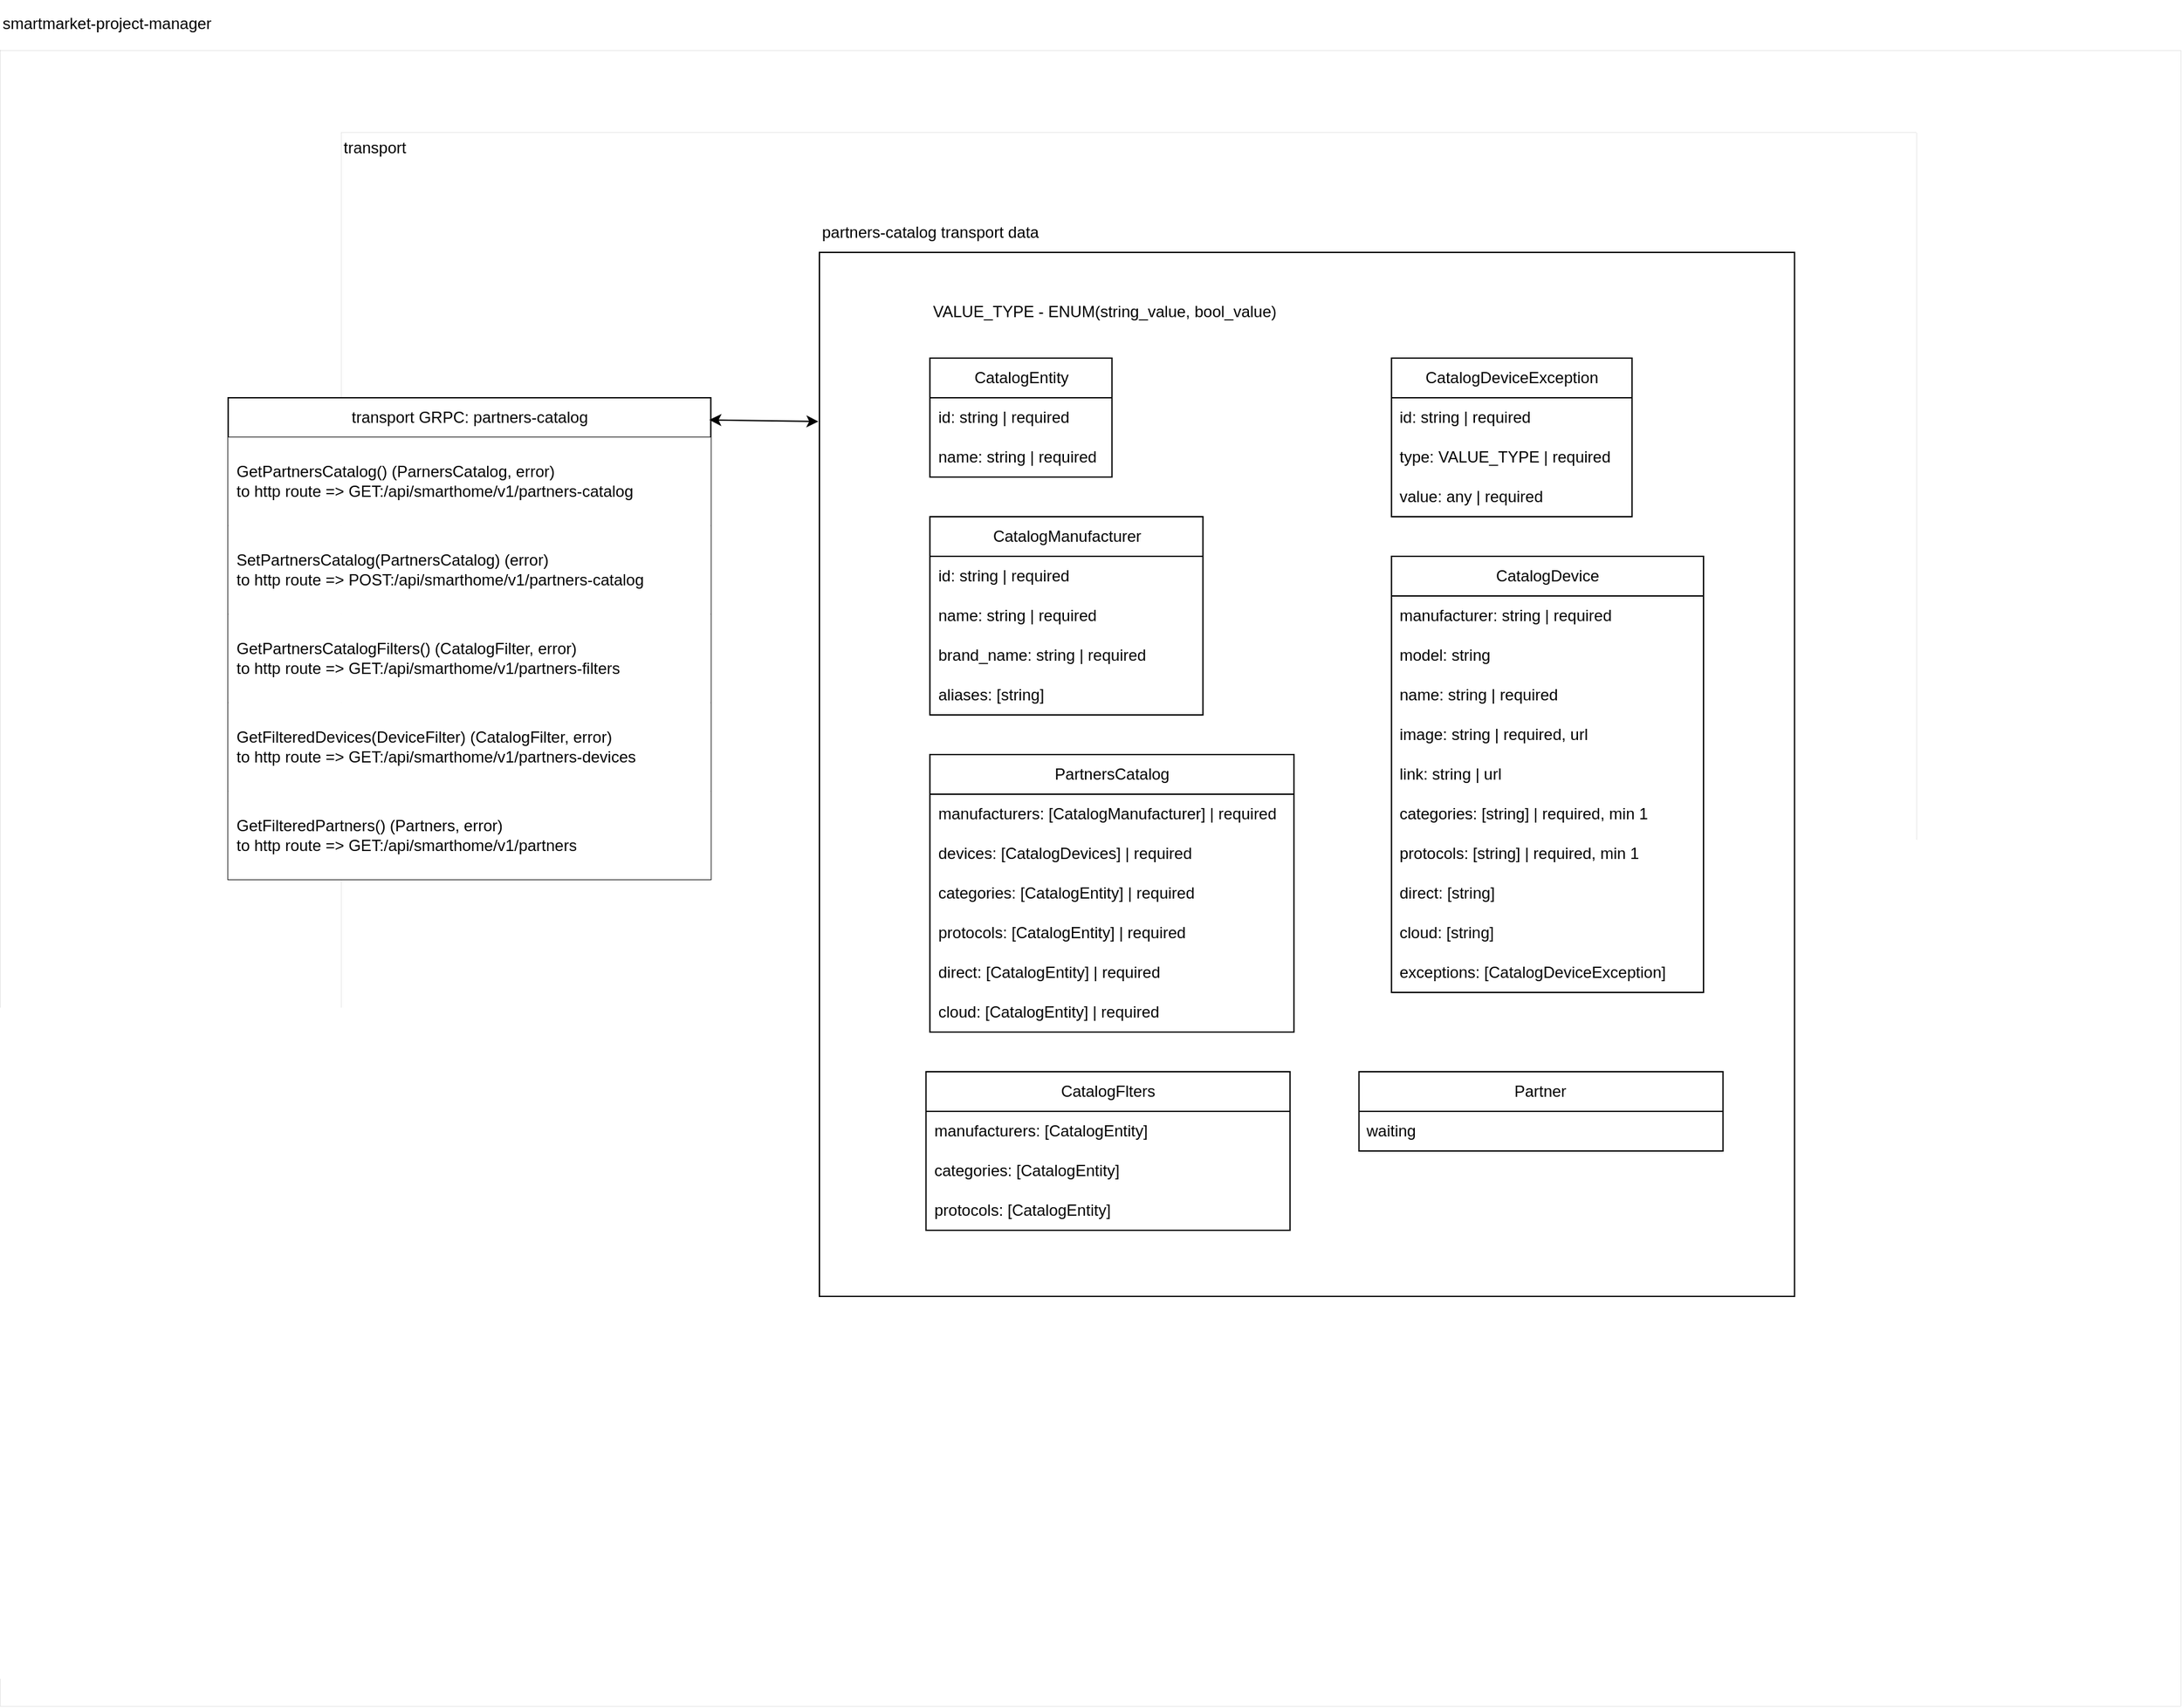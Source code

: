 <mxfile version="24.8.4">
  <diagram name="Страница — 1" id="2vAUpKYlvUPJo3OZJiam">
    <mxGraphModel dx="2063" dy="1235" grid="1" gridSize="10" guides="1" tooltips="1" connect="1" arrows="1" fold="1" page="1" pageScale="1" pageWidth="827" pageHeight="1169" math="0" shadow="0">
      <root>
        <mxCell id="0" />
        <mxCell id="1" parent="0" />
        <mxCell id="I3tV5tHzOQ1VYVnmMkbr-6" value="" style="group;strokeWidth=2;" vertex="1" connectable="0" parent="1">
          <mxGeometry x="160" y="180" width="1650" height="1290" as="geometry" />
        </mxCell>
        <mxCell id="I3tV5tHzOQ1VYVnmMkbr-2" value="" style="rounded=0;whiteSpace=wrap;html=1;strokeWidth=0;" vertex="1" parent="I3tV5tHzOQ1VYVnmMkbr-6">
          <mxGeometry y="37.212" width="1650" height="1252.788" as="geometry" />
        </mxCell>
        <mxCell id="I3tV5tHzOQ1VYVnmMkbr-5" value="smartmarket-project-manager" style="text;html=1;align=left;verticalAlign=middle;whiteSpace=wrap;rounded=0;" vertex="1" parent="I3tV5tHzOQ1VYVnmMkbr-6">
          <mxGeometry y="-0.001" width="1065.625" height="33.989" as="geometry" />
        </mxCell>
        <mxCell id="I3tV5tHzOQ1VYVnmMkbr-15" value="" style="group;fillColor=none;strokeColor=default;strokeWidth=0;" vertex="1" connectable="0" parent="I3tV5tHzOQ1VYVnmMkbr-6">
          <mxGeometry x="257.82" y="99.23" width="1192.18" height="1120.77" as="geometry" />
        </mxCell>
        <mxCell id="I3tV5tHzOQ1VYVnmMkbr-16" value="" style="rounded=0;whiteSpace=wrap;html=1;strokeWidth=0;fillColor=none;fontColor=default;strokeColor=none;" vertex="1" parent="I3tV5tHzOQ1VYVnmMkbr-15">
          <mxGeometry y="26.464" width="1192.18" height="1094.306" as="geometry" />
        </mxCell>
        <mxCell id="I3tV5tHzOQ1VYVnmMkbr-17" value="transport" style="text;html=1;align=left;verticalAlign=middle;whiteSpace=wrap;rounded=0;" vertex="1" parent="I3tV5tHzOQ1VYVnmMkbr-15">
          <mxGeometry y="-0.001" width="614.96" height="24.178" as="geometry" />
        </mxCell>
        <mxCell id="I3tV5tHzOQ1VYVnmMkbr-8" value="transport GRPC: partners-catalog" style="swimlane;fontStyle=0;childLayout=stackLayout;horizontal=1;startSize=30;horizontalStack=0;resizeParent=1;resizeParentMax=0;resizeLast=0;collapsible=1;marginBottom=0;whiteSpace=wrap;html=1;fillColor=#FFFFFF;" vertex="1" parent="I3tV5tHzOQ1VYVnmMkbr-15">
          <mxGeometry x="-85.16" y="200.74" width="365.16" height="364.558" as="geometry" />
        </mxCell>
        <mxCell id="I3tV5tHzOQ1VYVnmMkbr-9" value="GetPartnersCatalog() (ParnersCatalog, error)&lt;div&gt;to http route =&amp;gt; GET:/api/smarthome/v1/partners-catalog&lt;/div&gt;" style="text;align=left;verticalAlign=middle;spacingLeft=4;spacingRight=4;overflow=hidden;points=[[0,0.5],[1,0.5]];portConstraint=eastwest;rotatable=0;whiteSpace=wrap;html=1;fillColor=default;" vertex="1" parent="I3tV5tHzOQ1VYVnmMkbr-8">
          <mxGeometry y="30" width="365.16" height="66.912" as="geometry" />
        </mxCell>
        <mxCell id="I3tV5tHzOQ1VYVnmMkbr-10" value="SetPartnersCatalog(PartnersCatalog) (error)&lt;div&gt;to http route =&amp;gt; POST:/api/smarthome/v1/partners-catalog&lt;br&gt;&lt;/div&gt;" style="text;strokeColor=none;fillColor=default;align=left;verticalAlign=middle;spacingLeft=4;spacingRight=4;overflow=hidden;points=[[0,0.5],[1,0.5]];portConstraint=eastwest;rotatable=0;whiteSpace=wrap;html=1;" vertex="1" parent="I3tV5tHzOQ1VYVnmMkbr-8">
          <mxGeometry y="96.912" width="365.16" height="66.912" as="geometry" />
        </mxCell>
        <mxCell id="I3tV5tHzOQ1VYVnmMkbr-11" value="GetPartnersCatalogFilters() (CatalogFilter, error)&lt;div&gt;to http route =&amp;gt; GET:/api/smarthome/v1/partners-filters&lt;/div&gt;" style="text;strokeColor=none;fillColor=default;align=left;verticalAlign=middle;spacingLeft=4;spacingRight=4;overflow=hidden;points=[[0,0.5],[1,0.5]];portConstraint=eastwest;rotatable=0;whiteSpace=wrap;html=1;" vertex="1" parent="I3tV5tHzOQ1VYVnmMkbr-8">
          <mxGeometry y="163.823" width="365.16" height="66.912" as="geometry" />
        </mxCell>
        <mxCell id="I3tV5tHzOQ1VYVnmMkbr-12" value="GetFilteredDevices(DeviceFilter) (CatalogFilter, error)&lt;div&gt;to http route =&amp;gt; GET:/api/smarthome/v1/partners-devices&lt;br&gt;&lt;/div&gt;" style="text;strokeColor=none;fillColor=default;align=left;verticalAlign=middle;spacingLeft=4;spacingRight=4;overflow=hidden;points=[[0,0.5],[1,0.5]];portConstraint=eastwest;rotatable=0;whiteSpace=wrap;html=1;" vertex="1" parent="I3tV5tHzOQ1VYVnmMkbr-8">
          <mxGeometry y="230.735" width="365.16" height="66.912" as="geometry" />
        </mxCell>
        <mxCell id="I3tV5tHzOQ1VYVnmMkbr-13" value="GetFilteredPartners() (Partners, error)&lt;div&gt;to http route =&amp;gt; GET:/api/smarthome/v1/partners&lt;/div&gt;" style="text;strokeColor=none;fillColor=default;align=left;verticalAlign=middle;spacingLeft=4;spacingRight=4;overflow=hidden;points=[[0,0.5],[1,0.5]];portConstraint=eastwest;rotatable=0;whiteSpace=wrap;html=1;" vertex="1" parent="I3tV5tHzOQ1VYVnmMkbr-8">
          <mxGeometry y="297.647" width="365.16" height="66.912" as="geometry" />
        </mxCell>
        <mxCell id="I3tV5tHzOQ1VYVnmMkbr-88" value="" style="group" vertex="1" connectable="0" parent="I3tV5tHzOQ1VYVnmMkbr-15">
          <mxGeometry x="362.18" y="60.77" width="737.82" height="820" as="geometry" />
        </mxCell>
        <mxCell id="I3tV5tHzOQ1VYVnmMkbr-86" value="" style="group" vertex="1" connectable="0" parent="I3tV5tHzOQ1VYVnmMkbr-88">
          <mxGeometry y="30.0" width="737.82" height="790" as="geometry" />
        </mxCell>
        <mxCell id="I3tV5tHzOQ1VYVnmMkbr-29" value="" style="rounded=0;whiteSpace=wrap;html=1;" vertex="1" parent="I3tV5tHzOQ1VYVnmMkbr-86">
          <mxGeometry width="737.82" height="790" as="geometry" />
        </mxCell>
        <mxCell id="I3tV5tHzOQ1VYVnmMkbr-30" value="PartnersCatalog" style="swimlane;fontStyle=0;childLayout=stackLayout;horizontal=1;startSize=30;horizontalStack=0;resizeParent=1;resizeParentMax=0;resizeLast=0;collapsible=1;marginBottom=0;whiteSpace=wrap;html=1;" vertex="1" parent="I3tV5tHzOQ1VYVnmMkbr-86">
          <mxGeometry x="83.62" y="380" width="275.453" height="210" as="geometry" />
        </mxCell>
        <mxCell id="I3tV5tHzOQ1VYVnmMkbr-32" value="manufacturers: [CatalogManufacturer] | required" style="text;strokeColor=none;fillColor=none;align=left;verticalAlign=middle;spacingLeft=4;spacingRight=4;overflow=hidden;points=[[0,0.5],[1,0.5]];portConstraint=eastwest;rotatable=0;whiteSpace=wrap;html=1;" vertex="1" parent="I3tV5tHzOQ1VYVnmMkbr-30">
          <mxGeometry y="30" width="275.453" height="30" as="geometry" />
        </mxCell>
        <mxCell id="I3tV5tHzOQ1VYVnmMkbr-47" value="devices: [CatalogDevices]&amp;nbsp;| required" style="text;strokeColor=none;fillColor=none;align=left;verticalAlign=middle;spacingLeft=4;spacingRight=4;overflow=hidden;points=[[0,0.5],[1,0.5]];portConstraint=eastwest;rotatable=0;whiteSpace=wrap;html=1;" vertex="1" parent="I3tV5tHzOQ1VYVnmMkbr-30">
          <mxGeometry y="60" width="275.453" height="30" as="geometry" />
        </mxCell>
        <mxCell id="I3tV5tHzOQ1VYVnmMkbr-33" value="categories: [CatalogEntity]&amp;nbsp;| required" style="text;strokeColor=none;fillColor=none;align=left;verticalAlign=middle;spacingLeft=4;spacingRight=4;overflow=hidden;points=[[0,0.5],[1,0.5]];portConstraint=eastwest;rotatable=0;whiteSpace=wrap;html=1;" vertex="1" parent="I3tV5tHzOQ1VYVnmMkbr-30">
          <mxGeometry y="90" width="275.453" height="30" as="geometry" />
        </mxCell>
        <mxCell id="I3tV5tHzOQ1VYVnmMkbr-44" value="protocols: [CatalogEntity]&amp;nbsp;| required" style="text;strokeColor=none;fillColor=none;align=left;verticalAlign=middle;spacingLeft=4;spacingRight=4;overflow=hidden;points=[[0,0.5],[1,0.5]];portConstraint=eastwest;rotatable=0;whiteSpace=wrap;html=1;" vertex="1" parent="I3tV5tHzOQ1VYVnmMkbr-30">
          <mxGeometry y="120" width="275.453" height="30" as="geometry" />
        </mxCell>
        <mxCell id="I3tV5tHzOQ1VYVnmMkbr-45" value="direct: [CatalogEntity]&amp;nbsp;| required" style="text;strokeColor=none;fillColor=none;align=left;verticalAlign=middle;spacingLeft=4;spacingRight=4;overflow=hidden;points=[[0,0.5],[1,0.5]];portConstraint=eastwest;rotatable=0;whiteSpace=wrap;html=1;" vertex="1" parent="I3tV5tHzOQ1VYVnmMkbr-30">
          <mxGeometry y="150" width="275.453" height="30" as="geometry" />
        </mxCell>
        <mxCell id="I3tV5tHzOQ1VYVnmMkbr-46" value="cloud: [CatalogEntity]&amp;nbsp;| required" style="text;strokeColor=none;fillColor=none;align=left;verticalAlign=middle;spacingLeft=4;spacingRight=4;overflow=hidden;points=[[0,0.5],[1,0.5]];portConstraint=eastwest;rotatable=0;whiteSpace=wrap;html=1;" vertex="1" parent="I3tV5tHzOQ1VYVnmMkbr-30">
          <mxGeometry y="180" width="275.453" height="30" as="geometry" />
        </mxCell>
        <mxCell id="I3tV5tHzOQ1VYVnmMkbr-34" value="CatalogEntity" style="swimlane;fontStyle=0;childLayout=stackLayout;horizontal=1;startSize=30;horizontalStack=0;resizeParent=1;resizeParentMax=0;resizeLast=0;collapsible=1;marginBottom=0;whiteSpace=wrap;html=1;" vertex="1" parent="I3tV5tHzOQ1VYVnmMkbr-86">
          <mxGeometry x="83.62" y="80" width="137.726" height="90" as="geometry" />
        </mxCell>
        <mxCell id="I3tV5tHzOQ1VYVnmMkbr-35" value="id: string | required" style="text;strokeColor=none;fillColor=none;align=left;verticalAlign=middle;spacingLeft=4;spacingRight=4;overflow=hidden;points=[[0,0.5],[1,0.5]];portConstraint=eastwest;rotatable=0;whiteSpace=wrap;html=1;" vertex="1" parent="I3tV5tHzOQ1VYVnmMkbr-34">
          <mxGeometry y="30" width="137.726" height="30" as="geometry" />
        </mxCell>
        <mxCell id="I3tV5tHzOQ1VYVnmMkbr-36" value="name: string | required" style="text;strokeColor=none;fillColor=none;align=left;verticalAlign=middle;spacingLeft=4;spacingRight=4;overflow=hidden;points=[[0,0.5],[1,0.5]];portConstraint=eastwest;rotatable=0;whiteSpace=wrap;html=1;" vertex="1" parent="I3tV5tHzOQ1VYVnmMkbr-34">
          <mxGeometry y="60" width="137.726" height="30" as="geometry" />
        </mxCell>
        <mxCell id="I3tV5tHzOQ1VYVnmMkbr-38" value="CatalogManufacturer" style="swimlane;fontStyle=0;childLayout=stackLayout;horizontal=1;startSize=30;horizontalStack=0;resizeParent=1;resizeParentMax=0;resizeLast=0;collapsible=1;marginBottom=0;whiteSpace=wrap;html=1;" vertex="1" parent="I3tV5tHzOQ1VYVnmMkbr-86">
          <mxGeometry x="83.62" y="200" width="206.59" height="150" as="geometry" />
        </mxCell>
        <mxCell id="I3tV5tHzOQ1VYVnmMkbr-39" value="id: string | required" style="text;strokeColor=none;fillColor=none;align=left;verticalAlign=middle;spacingLeft=4;spacingRight=4;overflow=hidden;points=[[0,0.5],[1,0.5]];portConstraint=eastwest;rotatable=0;whiteSpace=wrap;html=1;" vertex="1" parent="I3tV5tHzOQ1VYVnmMkbr-38">
          <mxGeometry y="30" width="206.59" height="30" as="geometry" />
        </mxCell>
        <mxCell id="I3tV5tHzOQ1VYVnmMkbr-40" value="name: string | required" style="text;strokeColor=none;fillColor=none;align=left;verticalAlign=middle;spacingLeft=4;spacingRight=4;overflow=hidden;points=[[0,0.5],[1,0.5]];portConstraint=eastwest;rotatable=0;whiteSpace=wrap;html=1;" vertex="1" parent="I3tV5tHzOQ1VYVnmMkbr-38">
          <mxGeometry y="60" width="206.59" height="30" as="geometry" />
        </mxCell>
        <mxCell id="I3tV5tHzOQ1VYVnmMkbr-41" value="brand_name: string | required" style="text;strokeColor=none;fillColor=none;align=left;verticalAlign=middle;spacingLeft=4;spacingRight=4;overflow=hidden;points=[[0,0.5],[1,0.5]];portConstraint=eastwest;rotatable=0;whiteSpace=wrap;html=1;" vertex="1" parent="I3tV5tHzOQ1VYVnmMkbr-38">
          <mxGeometry y="90" width="206.59" height="30" as="geometry" />
        </mxCell>
        <mxCell id="I3tV5tHzOQ1VYVnmMkbr-42" value="aliases: [string]" style="text;strokeColor=none;fillColor=none;align=left;verticalAlign=middle;spacingLeft=4;spacingRight=4;overflow=hidden;points=[[0,0.5],[1,0.5]];portConstraint=eastwest;rotatable=0;whiteSpace=wrap;html=1;" vertex="1" parent="I3tV5tHzOQ1VYVnmMkbr-38">
          <mxGeometry y="120" width="206.59" height="30" as="geometry" />
        </mxCell>
        <mxCell id="I3tV5tHzOQ1VYVnmMkbr-48" value="CatalogDevice" style="swimlane;fontStyle=0;childLayout=stackLayout;horizontal=1;startSize=30;horizontalStack=0;resizeParent=1;resizeParentMax=0;resizeLast=0;collapsible=1;marginBottom=0;whiteSpace=wrap;html=1;" vertex="1" parent="I3tV5tHzOQ1VYVnmMkbr-86">
          <mxGeometry x="432.854" y="230" width="236.102" height="330" as="geometry" />
        </mxCell>
        <mxCell id="I3tV5tHzOQ1VYVnmMkbr-49" value="manufacturer: string | required" style="text;strokeColor=none;fillColor=none;align=left;verticalAlign=middle;spacingLeft=4;spacingRight=4;overflow=hidden;points=[[0,0.5],[1,0.5]];portConstraint=eastwest;rotatable=0;whiteSpace=wrap;html=1;" vertex="1" parent="I3tV5tHzOQ1VYVnmMkbr-48">
          <mxGeometry y="30" width="236.102" height="30" as="geometry" />
        </mxCell>
        <mxCell id="I3tV5tHzOQ1VYVnmMkbr-50" value="model: string" style="text;strokeColor=none;fillColor=none;align=left;verticalAlign=middle;spacingLeft=4;spacingRight=4;overflow=hidden;points=[[0,0.5],[1,0.5]];portConstraint=eastwest;rotatable=0;whiteSpace=wrap;html=1;" vertex="1" parent="I3tV5tHzOQ1VYVnmMkbr-48">
          <mxGeometry y="60" width="236.102" height="30" as="geometry" />
        </mxCell>
        <mxCell id="I3tV5tHzOQ1VYVnmMkbr-51" value="name: string | required" style="text;strokeColor=none;fillColor=none;align=left;verticalAlign=middle;spacingLeft=4;spacingRight=4;overflow=hidden;points=[[0,0.5],[1,0.5]];portConstraint=eastwest;rotatable=0;whiteSpace=wrap;html=1;" vertex="1" parent="I3tV5tHzOQ1VYVnmMkbr-48">
          <mxGeometry y="90" width="236.102" height="30" as="geometry" />
        </mxCell>
        <mxCell id="I3tV5tHzOQ1VYVnmMkbr-52" value="image: string | required, url" style="text;strokeColor=none;fillColor=none;align=left;verticalAlign=middle;spacingLeft=4;spacingRight=4;overflow=hidden;points=[[0,0.5],[1,0.5]];portConstraint=eastwest;rotatable=0;whiteSpace=wrap;html=1;" vertex="1" parent="I3tV5tHzOQ1VYVnmMkbr-48">
          <mxGeometry y="120" width="236.102" height="30" as="geometry" />
        </mxCell>
        <mxCell id="I3tV5tHzOQ1VYVnmMkbr-53" value="link: string | url" style="text;strokeColor=none;fillColor=none;align=left;verticalAlign=middle;spacingLeft=4;spacingRight=4;overflow=hidden;points=[[0,0.5],[1,0.5]];portConstraint=eastwest;rotatable=0;whiteSpace=wrap;html=1;" vertex="1" parent="I3tV5tHzOQ1VYVnmMkbr-48">
          <mxGeometry y="150" width="236.102" height="30" as="geometry" />
        </mxCell>
        <mxCell id="I3tV5tHzOQ1VYVnmMkbr-54" value="categories: [string] | required, min 1" style="text;strokeColor=none;fillColor=none;align=left;verticalAlign=middle;spacingLeft=4;spacingRight=4;overflow=hidden;points=[[0,0.5],[1,0.5]];portConstraint=eastwest;rotatable=0;whiteSpace=wrap;html=1;" vertex="1" parent="I3tV5tHzOQ1VYVnmMkbr-48">
          <mxGeometry y="180" width="236.102" height="30" as="geometry" />
        </mxCell>
        <mxCell id="I3tV5tHzOQ1VYVnmMkbr-55" value="protocols: [string] | required, min 1" style="text;strokeColor=none;fillColor=none;align=left;verticalAlign=middle;spacingLeft=4;spacingRight=4;overflow=hidden;points=[[0,0.5],[1,0.5]];portConstraint=eastwest;rotatable=0;whiteSpace=wrap;html=1;" vertex="1" parent="I3tV5tHzOQ1VYVnmMkbr-48">
          <mxGeometry y="210" width="236.102" height="30" as="geometry" />
        </mxCell>
        <mxCell id="I3tV5tHzOQ1VYVnmMkbr-56" value="direct: [string]" style="text;strokeColor=none;fillColor=none;align=left;verticalAlign=middle;spacingLeft=4;spacingRight=4;overflow=hidden;points=[[0,0.5],[1,0.5]];portConstraint=eastwest;rotatable=0;whiteSpace=wrap;html=1;" vertex="1" parent="I3tV5tHzOQ1VYVnmMkbr-48">
          <mxGeometry y="240" width="236.102" height="30" as="geometry" />
        </mxCell>
        <mxCell id="I3tV5tHzOQ1VYVnmMkbr-57" value="cloud: [string]" style="text;strokeColor=none;fillColor=none;align=left;verticalAlign=middle;spacingLeft=4;spacingRight=4;overflow=hidden;points=[[0,0.5],[1,0.5]];portConstraint=eastwest;rotatable=0;whiteSpace=wrap;html=1;" vertex="1" parent="I3tV5tHzOQ1VYVnmMkbr-48">
          <mxGeometry y="270" width="236.102" height="30" as="geometry" />
        </mxCell>
        <mxCell id="I3tV5tHzOQ1VYVnmMkbr-62" value="exceptions: [CatalogDeviceException]" style="text;strokeColor=none;fillColor=none;align=left;verticalAlign=middle;spacingLeft=4;spacingRight=4;overflow=hidden;points=[[0,0.5],[1,0.5]];portConstraint=eastwest;rotatable=0;whiteSpace=wrap;html=1;" vertex="1" parent="I3tV5tHzOQ1VYVnmMkbr-48">
          <mxGeometry y="300" width="236.102" height="30" as="geometry" />
        </mxCell>
        <mxCell id="I3tV5tHzOQ1VYVnmMkbr-58" value="CatalogDeviceException" style="swimlane;fontStyle=0;childLayout=stackLayout;horizontal=1;startSize=30;horizontalStack=0;resizeParent=1;resizeParentMax=0;resizeLast=0;collapsible=1;marginBottom=0;whiteSpace=wrap;html=1;" vertex="1" parent="I3tV5tHzOQ1VYVnmMkbr-86">
          <mxGeometry x="432.854" y="80" width="181.996" height="120" as="geometry" />
        </mxCell>
        <mxCell id="I3tV5tHzOQ1VYVnmMkbr-59" value="id: string | required" style="text;strokeColor=none;fillColor=none;align=left;verticalAlign=middle;spacingLeft=4;spacingRight=4;overflow=hidden;points=[[0,0.5],[1,0.5]];portConstraint=eastwest;rotatable=0;whiteSpace=wrap;html=1;" vertex="1" parent="I3tV5tHzOQ1VYVnmMkbr-58">
          <mxGeometry y="30" width="181.996" height="30" as="geometry" />
        </mxCell>
        <mxCell id="I3tV5tHzOQ1VYVnmMkbr-60" value="type: VALUE_TYPE | required" style="text;strokeColor=none;fillColor=none;align=left;verticalAlign=middle;spacingLeft=4;spacingRight=4;overflow=hidden;points=[[0,0.5],[1,0.5]];portConstraint=eastwest;rotatable=0;whiteSpace=wrap;html=1;" vertex="1" parent="I3tV5tHzOQ1VYVnmMkbr-58">
          <mxGeometry y="60" width="181.996" height="30" as="geometry" />
        </mxCell>
        <mxCell id="I3tV5tHzOQ1VYVnmMkbr-61" value="value: any | required" style="text;strokeColor=none;fillColor=none;align=left;verticalAlign=middle;spacingLeft=4;spacingRight=4;overflow=hidden;points=[[0,0.5],[1,0.5]];portConstraint=eastwest;rotatable=0;whiteSpace=wrap;html=1;" vertex="1" parent="I3tV5tHzOQ1VYVnmMkbr-58">
          <mxGeometry y="90" width="181.996" height="30" as="geometry" />
        </mxCell>
        <mxCell id="I3tV5tHzOQ1VYVnmMkbr-63" value="CatalogFlters" style="swimlane;fontStyle=0;childLayout=stackLayout;horizontal=1;startSize=30;horizontalStack=0;resizeParent=1;resizeParentMax=0;resizeLast=0;collapsible=1;marginBottom=0;whiteSpace=wrap;html=1;" vertex="1" parent="I3tV5tHzOQ1VYVnmMkbr-86">
          <mxGeometry x="80.668" y="620" width="275.453" height="120" as="geometry" />
        </mxCell>
        <mxCell id="I3tV5tHzOQ1VYVnmMkbr-64" value="manufacturers: [CatalogEntity]" style="text;strokeColor=none;fillColor=none;align=left;verticalAlign=middle;spacingLeft=4;spacingRight=4;overflow=hidden;points=[[0,0.5],[1,0.5]];portConstraint=eastwest;rotatable=0;whiteSpace=wrap;html=1;" vertex="1" parent="I3tV5tHzOQ1VYVnmMkbr-63">
          <mxGeometry y="30" width="275.453" height="30" as="geometry" />
        </mxCell>
        <mxCell id="I3tV5tHzOQ1VYVnmMkbr-66" value="categories: [CatalogEntity]" style="text;strokeColor=none;fillColor=none;align=left;verticalAlign=middle;spacingLeft=4;spacingRight=4;overflow=hidden;points=[[0,0.5],[1,0.5]];portConstraint=eastwest;rotatable=0;whiteSpace=wrap;html=1;" vertex="1" parent="I3tV5tHzOQ1VYVnmMkbr-63">
          <mxGeometry y="60" width="275.453" height="30" as="geometry" />
        </mxCell>
        <mxCell id="I3tV5tHzOQ1VYVnmMkbr-67" value="protocols: [CatalogEntity]" style="text;strokeColor=none;fillColor=none;align=left;verticalAlign=middle;spacingLeft=4;spacingRight=4;overflow=hidden;points=[[0,0.5],[1,0.5]];portConstraint=eastwest;rotatable=0;whiteSpace=wrap;html=1;" vertex="1" parent="I3tV5tHzOQ1VYVnmMkbr-63">
          <mxGeometry y="90" width="275.453" height="30" as="geometry" />
        </mxCell>
        <mxCell id="I3tV5tHzOQ1VYVnmMkbr-81" value="Partner" style="swimlane;fontStyle=0;childLayout=stackLayout;horizontal=1;startSize=30;horizontalStack=0;resizeParent=1;resizeParentMax=0;resizeLast=0;collapsible=1;marginBottom=0;whiteSpace=wrap;html=1;" vertex="1" parent="I3tV5tHzOQ1VYVnmMkbr-86">
          <mxGeometry x="408.26" y="620" width="275.453" height="60" as="geometry" />
        </mxCell>
        <mxCell id="I3tV5tHzOQ1VYVnmMkbr-84" value="waiting" style="text;strokeColor=none;fillColor=none;align=left;verticalAlign=middle;spacingLeft=4;spacingRight=4;overflow=hidden;points=[[0,0.5],[1,0.5]];portConstraint=eastwest;rotatable=0;whiteSpace=wrap;html=1;" vertex="1" parent="I3tV5tHzOQ1VYVnmMkbr-81">
          <mxGeometry y="30" width="275.453" height="30" as="geometry" />
        </mxCell>
        <mxCell id="I3tV5tHzOQ1VYVnmMkbr-85" value="VALUE_TYPE - ENUM(string_value, bool_value)" style="text;html=1;align=left;verticalAlign=middle;whiteSpace=wrap;rounded=0;" vertex="1" parent="I3tV5tHzOQ1VYVnmMkbr-86">
          <mxGeometry x="83.62" y="30" width="570.581" height="30" as="geometry" />
        </mxCell>
        <mxCell id="I3tV5tHzOQ1VYVnmMkbr-87" value="partners-catalog transport data" style="text;html=1;align=left;verticalAlign=middle;whiteSpace=wrap;rounded=0;" vertex="1" parent="I3tV5tHzOQ1VYVnmMkbr-88">
          <mxGeometry width="735.675" height="30" as="geometry" />
        </mxCell>
        <mxCell id="I3tV5tHzOQ1VYVnmMkbr-89" value="" style="endArrow=classic;startArrow=classic;html=1;rounded=0;exitX=0.997;exitY=0.046;exitDx=0;exitDy=0;exitPerimeter=0;entryX=-0.001;entryY=0.162;entryDx=0;entryDy=0;entryPerimeter=0;" edge="1" parent="I3tV5tHzOQ1VYVnmMkbr-15" source="I3tV5tHzOQ1VYVnmMkbr-8" target="I3tV5tHzOQ1VYVnmMkbr-29">
          <mxGeometry width="50" height="50" relative="1" as="geometry">
            <mxPoint x="562.18" y="480.77" as="sourcePoint" />
            <mxPoint x="612.18" y="430.77" as="targetPoint" />
          </mxGeometry>
        </mxCell>
      </root>
    </mxGraphModel>
  </diagram>
</mxfile>
